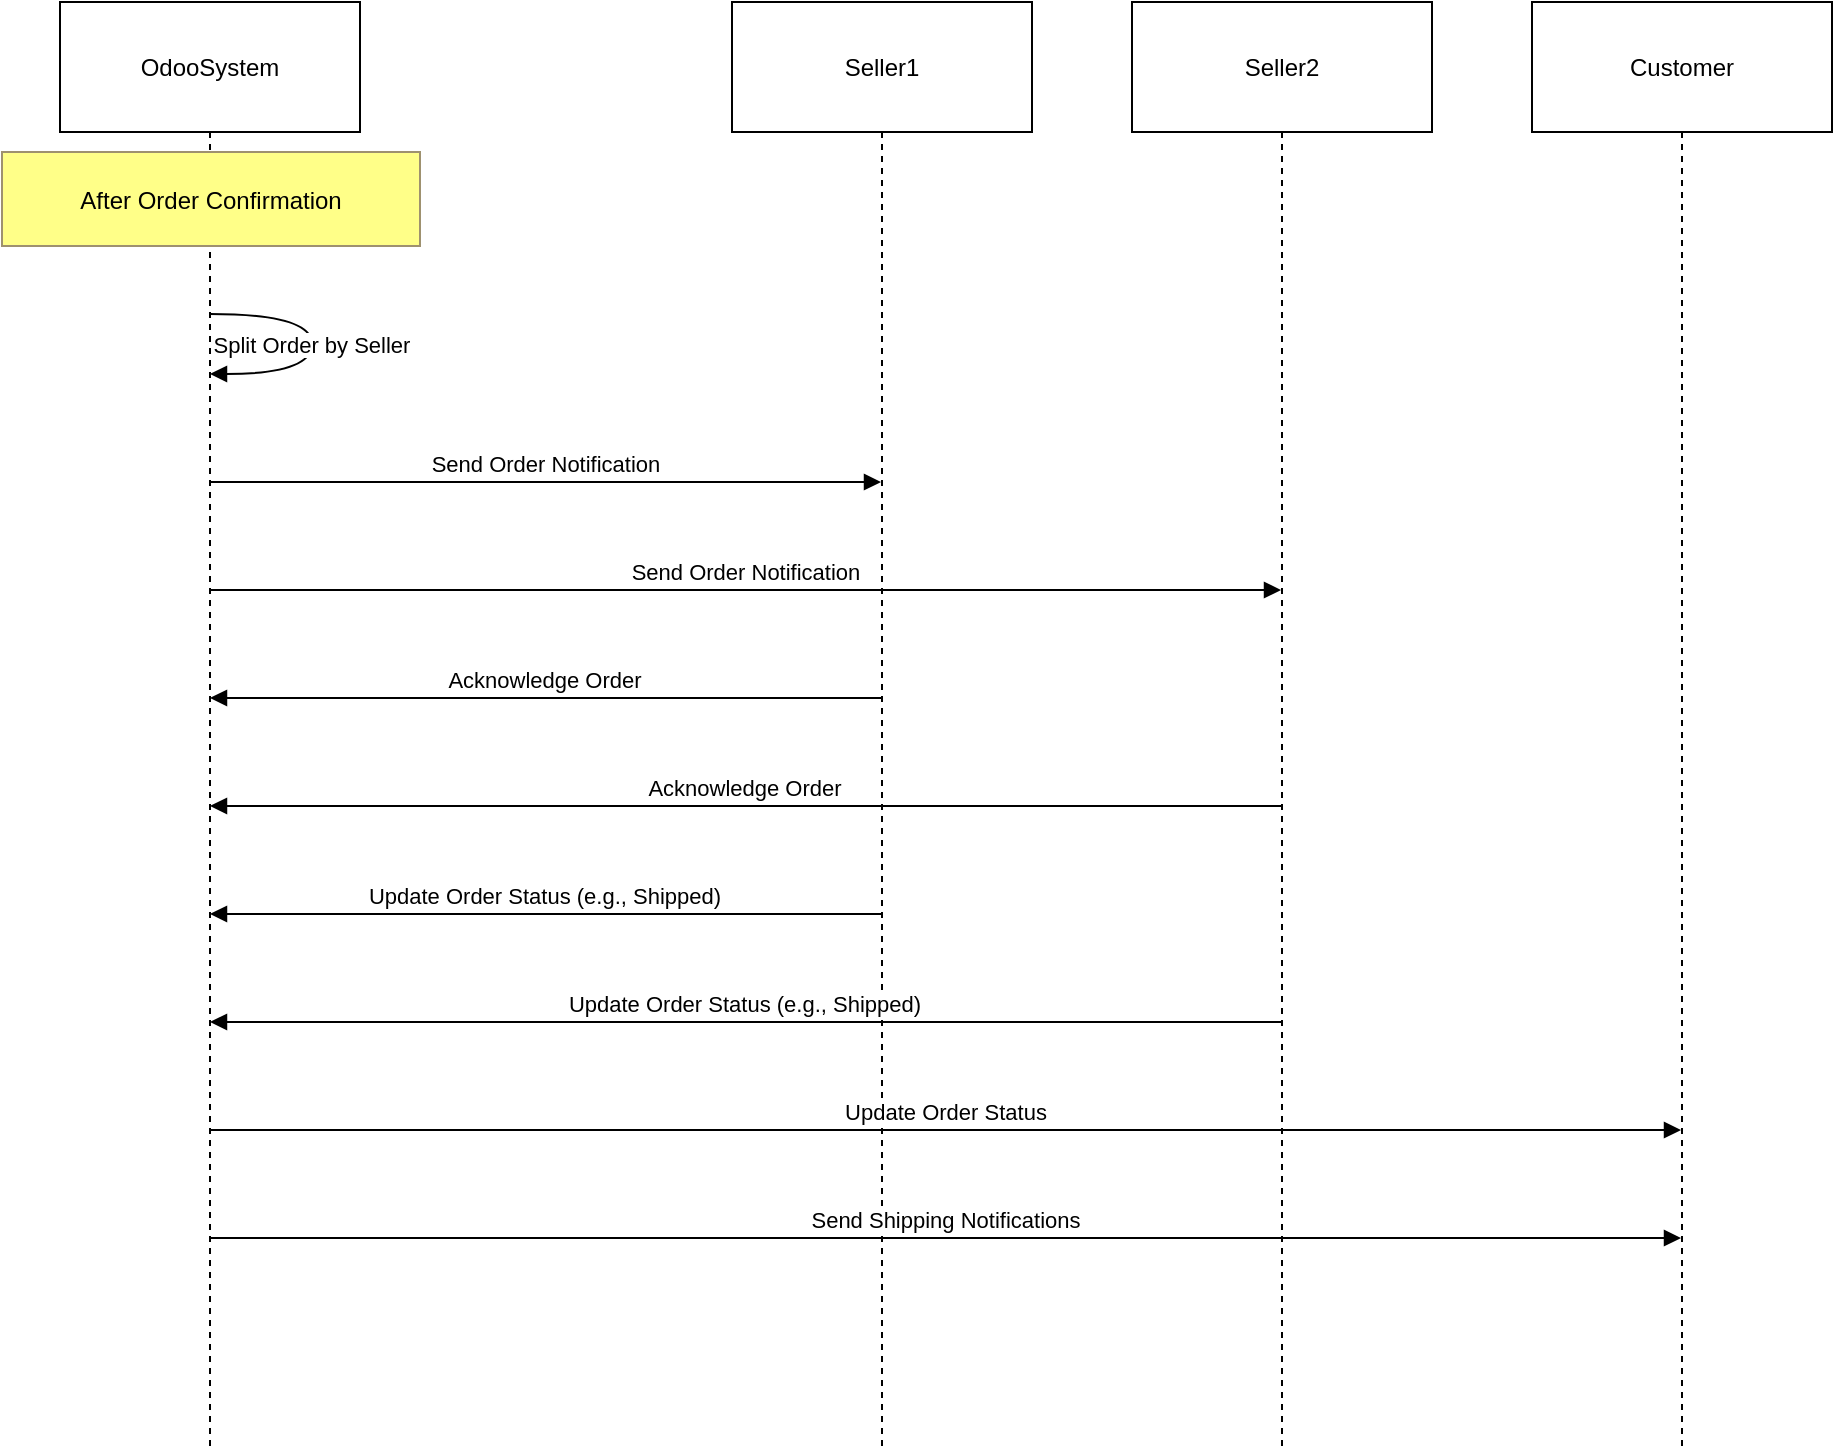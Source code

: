 <mxfile version="24.8.3">
  <diagram name="Page-1" id="Y0Fo2GZdI5vu-M1aY3jn">
    <mxGraphModel dx="1434" dy="801" grid="1" gridSize="10" guides="1" tooltips="1" connect="1" arrows="1" fold="1" page="1" pageScale="1" pageWidth="850" pageHeight="1100" math="0" shadow="0">
      <root>
        <mxCell id="0" />
        <mxCell id="1" parent="0" />
        <mxCell id="LXq5Oy4J_rDPlEPY-NzQ-1" value="OdooSystem" style="shape=umlLifeline;perimeter=lifelinePerimeter;whiteSpace=wrap;container=1;dropTarget=0;collapsible=0;recursiveResize=0;outlineConnect=0;portConstraint=eastwest;newEdgeStyle={&quot;edgeStyle&quot;:&quot;elbowEdgeStyle&quot;,&quot;elbow&quot;:&quot;vertical&quot;,&quot;curved&quot;:0,&quot;rounded&quot;:0};size=65;" vertex="1" parent="1">
          <mxGeometry x="49" y="20" width="150" height="723" as="geometry" />
        </mxCell>
        <mxCell id="LXq5Oy4J_rDPlEPY-NzQ-2" value="Seller1" style="shape=umlLifeline;perimeter=lifelinePerimeter;whiteSpace=wrap;container=1;dropTarget=0;collapsible=0;recursiveResize=0;outlineConnect=0;portConstraint=eastwest;newEdgeStyle={&quot;edgeStyle&quot;:&quot;elbowEdgeStyle&quot;,&quot;elbow&quot;:&quot;vertical&quot;,&quot;curved&quot;:0,&quot;rounded&quot;:0};size=65;" vertex="1" parent="1">
          <mxGeometry x="385" y="20" width="150" height="723" as="geometry" />
        </mxCell>
        <mxCell id="LXq5Oy4J_rDPlEPY-NzQ-3" value="Seller2" style="shape=umlLifeline;perimeter=lifelinePerimeter;whiteSpace=wrap;container=1;dropTarget=0;collapsible=0;recursiveResize=0;outlineConnect=0;portConstraint=eastwest;newEdgeStyle={&quot;edgeStyle&quot;:&quot;elbowEdgeStyle&quot;,&quot;elbow&quot;:&quot;vertical&quot;,&quot;curved&quot;:0,&quot;rounded&quot;:0};size=65;" vertex="1" parent="1">
          <mxGeometry x="585" y="20" width="150" height="723" as="geometry" />
        </mxCell>
        <mxCell id="LXq5Oy4J_rDPlEPY-NzQ-4" value="Customer" style="shape=umlLifeline;perimeter=lifelinePerimeter;whiteSpace=wrap;container=1;dropTarget=0;collapsible=0;recursiveResize=0;outlineConnect=0;portConstraint=eastwest;newEdgeStyle={&quot;edgeStyle&quot;:&quot;elbowEdgeStyle&quot;,&quot;elbow&quot;:&quot;vertical&quot;,&quot;curved&quot;:0,&quot;rounded&quot;:0};size=65;" vertex="1" parent="1">
          <mxGeometry x="785" y="20" width="150" height="723" as="geometry" />
        </mxCell>
        <mxCell id="LXq5Oy4J_rDPlEPY-NzQ-5" value="Split Order by Seller" style="curved=1;endArrow=block;rounded=0;" edge="1" parent="1" source="LXq5Oy4J_rDPlEPY-NzQ-1" target="LXq5Oy4J_rDPlEPY-NzQ-1">
          <mxGeometry relative="1" as="geometry">
            <Array as="points">
              <mxPoint x="175" y="176" />
              <mxPoint x="175" y="206" />
            </Array>
          </mxGeometry>
        </mxCell>
        <mxCell id="LXq5Oy4J_rDPlEPY-NzQ-6" value="Send Order Notification" style="verticalAlign=bottom;edgeStyle=elbowEdgeStyle;elbow=vertical;curved=0;rounded=0;endArrow=block;" edge="1" parent="1" source="LXq5Oy4J_rDPlEPY-NzQ-1" target="LXq5Oy4J_rDPlEPY-NzQ-2">
          <mxGeometry relative="1" as="geometry">
            <Array as="points">
              <mxPoint x="301" y="260" />
            </Array>
          </mxGeometry>
        </mxCell>
        <mxCell id="LXq5Oy4J_rDPlEPY-NzQ-7" value="Send Order Notification" style="verticalAlign=bottom;edgeStyle=elbowEdgeStyle;elbow=vertical;curved=0;rounded=0;endArrow=block;" edge="1" parent="1" source="LXq5Oy4J_rDPlEPY-NzQ-1" target="LXq5Oy4J_rDPlEPY-NzQ-3">
          <mxGeometry relative="1" as="geometry">
            <Array as="points">
              <mxPoint x="401" y="314" />
            </Array>
          </mxGeometry>
        </mxCell>
        <mxCell id="LXq5Oy4J_rDPlEPY-NzQ-8" value="Acknowledge Order" style="verticalAlign=bottom;edgeStyle=elbowEdgeStyle;elbow=vertical;curved=0;rounded=0;endArrow=block;" edge="1" parent="1" source="LXq5Oy4J_rDPlEPY-NzQ-2" target="LXq5Oy4J_rDPlEPY-NzQ-1">
          <mxGeometry relative="1" as="geometry">
            <Array as="points">
              <mxPoint x="304" y="368" />
            </Array>
          </mxGeometry>
        </mxCell>
        <mxCell id="LXq5Oy4J_rDPlEPY-NzQ-9" value="Acknowledge Order" style="verticalAlign=bottom;edgeStyle=elbowEdgeStyle;elbow=vertical;curved=0;rounded=0;endArrow=block;" edge="1" parent="1" source="LXq5Oy4J_rDPlEPY-NzQ-3" target="LXq5Oy4J_rDPlEPY-NzQ-1">
          <mxGeometry relative="1" as="geometry">
            <Array as="points">
              <mxPoint x="404" y="422" />
            </Array>
          </mxGeometry>
        </mxCell>
        <mxCell id="LXq5Oy4J_rDPlEPY-NzQ-10" value="Update Order Status (e.g., Shipped)" style="verticalAlign=bottom;edgeStyle=elbowEdgeStyle;elbow=vertical;curved=0;rounded=0;endArrow=block;" edge="1" parent="1" source="LXq5Oy4J_rDPlEPY-NzQ-2" target="LXq5Oy4J_rDPlEPY-NzQ-1">
          <mxGeometry relative="1" as="geometry">
            <Array as="points">
              <mxPoint x="304" y="476" />
            </Array>
          </mxGeometry>
        </mxCell>
        <mxCell id="LXq5Oy4J_rDPlEPY-NzQ-11" value="Update Order Status (e.g., Shipped)" style="verticalAlign=bottom;edgeStyle=elbowEdgeStyle;elbow=vertical;curved=0;rounded=0;endArrow=block;" edge="1" parent="1" source="LXq5Oy4J_rDPlEPY-NzQ-3" target="LXq5Oy4J_rDPlEPY-NzQ-1">
          <mxGeometry relative="1" as="geometry">
            <Array as="points">
              <mxPoint x="404" y="530" />
            </Array>
          </mxGeometry>
        </mxCell>
        <mxCell id="LXq5Oy4J_rDPlEPY-NzQ-12" value="Update Order Status" style="verticalAlign=bottom;edgeStyle=elbowEdgeStyle;elbow=vertical;curved=0;rounded=0;endArrow=block;" edge="1" parent="1" source="LXq5Oy4J_rDPlEPY-NzQ-1" target="LXq5Oy4J_rDPlEPY-NzQ-4">
          <mxGeometry relative="1" as="geometry">
            <Array as="points">
              <mxPoint x="501" y="584" />
            </Array>
          </mxGeometry>
        </mxCell>
        <mxCell id="LXq5Oy4J_rDPlEPY-NzQ-13" value="Send Shipping Notifications" style="verticalAlign=bottom;edgeStyle=elbowEdgeStyle;elbow=vertical;curved=0;rounded=0;endArrow=block;" edge="1" parent="1" source="LXq5Oy4J_rDPlEPY-NzQ-1" target="LXq5Oy4J_rDPlEPY-NzQ-4">
          <mxGeometry relative="1" as="geometry">
            <Array as="points">
              <mxPoint x="501" y="638" />
            </Array>
          </mxGeometry>
        </mxCell>
        <mxCell id="LXq5Oy4J_rDPlEPY-NzQ-14" value="After Order Confirmation" style="fillColor=#ffff88;strokeColor=#9E916F;" vertex="1" parent="1">
          <mxGeometry x="20" y="95" width="209" height="47" as="geometry" />
        </mxCell>
      </root>
    </mxGraphModel>
  </diagram>
</mxfile>
